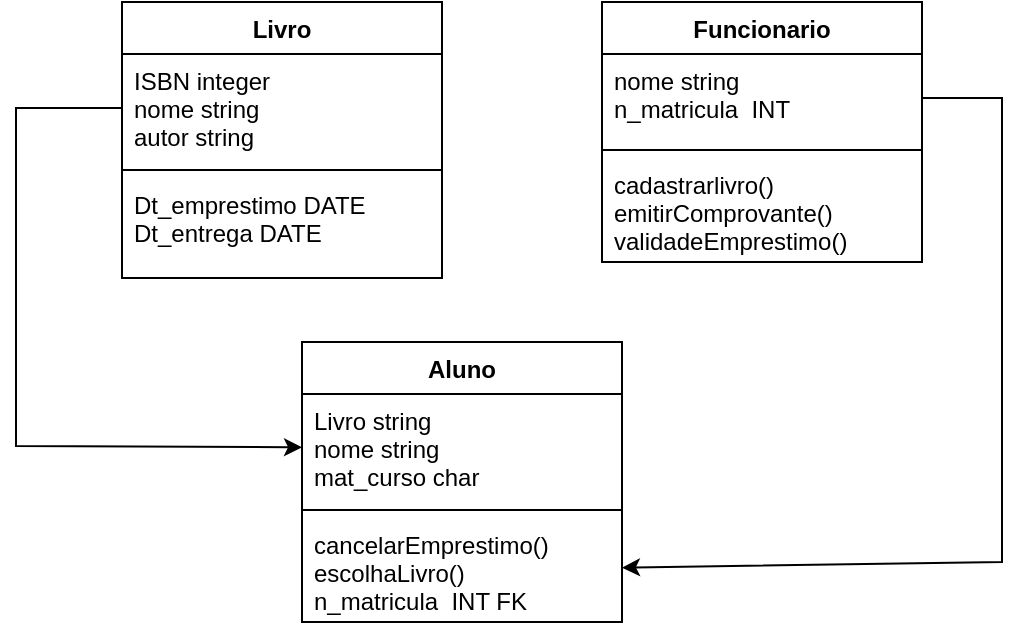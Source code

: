 <mxfile version="13.7.5" type="github">
  <diagram id="mV1RQQEK0QjV3akH6mPQ" name="Page-1">
    <mxGraphModel dx="1067" dy="515" grid="1" gridSize="10" guides="1" tooltips="1" connect="1" arrows="1" fold="1" page="1" pageScale="1" pageWidth="827" pageHeight="1169" math="0" shadow="0">
      <root>
        <mxCell id="0" />
        <mxCell id="1" parent="0" />
        <mxCell id="HRIKkEg6Wfrd1xYWzEPz-36" style="rounded=0;orthogonalLoop=1;jettySize=auto;html=1;exitX=0;exitY=0.5;exitDx=0;exitDy=0;" edge="1" parent="1" source="HRIKkEg6Wfrd1xYWzEPz-24" target="HRIKkEg6Wfrd1xYWzEPz-32">
          <mxGeometry relative="1" as="geometry">
            <Array as="points">
              <mxPoint x="140" y="183" />
              <mxPoint x="140" y="270" />
              <mxPoint x="140" y="352" />
            </Array>
          </mxGeometry>
        </mxCell>
        <mxCell id="HRIKkEg6Wfrd1xYWzEPz-38" style="edgeStyle=none;rounded=0;orthogonalLoop=1;jettySize=auto;html=1;exitX=1;exitY=0.5;exitDx=0;exitDy=0;" edge="1" parent="1" source="HRIKkEg6Wfrd1xYWzEPz-28" target="HRIKkEg6Wfrd1xYWzEPz-34">
          <mxGeometry relative="1" as="geometry">
            <mxPoint x="613" y="170" as="sourcePoint" />
            <Array as="points">
              <mxPoint x="633" y="178" />
              <mxPoint x="633" y="410" />
            </Array>
          </mxGeometry>
        </mxCell>
        <mxCell id="HRIKkEg6Wfrd1xYWzEPz-23" value="Livro" style="swimlane;fontStyle=1;align=center;verticalAlign=top;childLayout=stackLayout;horizontal=1;startSize=26;horizontalStack=0;resizeParent=1;resizeParentMax=0;resizeLast=0;collapsible=1;marginBottom=0;" vertex="1" parent="1">
          <mxGeometry x="193" y="130" width="160" height="138" as="geometry" />
        </mxCell>
        <mxCell id="HRIKkEg6Wfrd1xYWzEPz-24" value="ISBN integer&#xa;nome string&#xa;autor string" style="text;strokeColor=none;fillColor=none;align=left;verticalAlign=top;spacingLeft=4;spacingRight=4;overflow=hidden;rotatable=0;points=[[0,0.5],[1,0.5]];portConstraint=eastwest;" vertex="1" parent="HRIKkEg6Wfrd1xYWzEPz-23">
          <mxGeometry y="26" width="160" height="54" as="geometry" />
        </mxCell>
        <mxCell id="HRIKkEg6Wfrd1xYWzEPz-25" value="" style="line;strokeWidth=1;fillColor=none;align=left;verticalAlign=middle;spacingTop=-1;spacingLeft=3;spacingRight=3;rotatable=0;labelPosition=right;points=[];portConstraint=eastwest;" vertex="1" parent="HRIKkEg6Wfrd1xYWzEPz-23">
          <mxGeometry y="80" width="160" height="8" as="geometry" />
        </mxCell>
        <mxCell id="HRIKkEg6Wfrd1xYWzEPz-26" value="Dt_emprestimo DATE&#xa;Dt_entrega DATE&#xa;" style="text;strokeColor=none;fillColor=none;align=left;verticalAlign=top;spacingLeft=4;spacingRight=4;overflow=hidden;rotatable=0;points=[[0,0.5],[1,0.5]];portConstraint=eastwest;" vertex="1" parent="HRIKkEg6Wfrd1xYWzEPz-23">
          <mxGeometry y="88" width="160" height="50" as="geometry" />
        </mxCell>
        <mxCell id="HRIKkEg6Wfrd1xYWzEPz-27" value="Funcionario" style="swimlane;fontStyle=1;align=center;verticalAlign=top;childLayout=stackLayout;horizontal=1;startSize=26;horizontalStack=0;resizeParent=1;resizeParentMax=0;resizeLast=0;collapsible=1;marginBottom=0;" vertex="1" parent="1">
          <mxGeometry x="433" y="130" width="160" height="130" as="geometry" />
        </mxCell>
        <mxCell id="HRIKkEg6Wfrd1xYWzEPz-28" value="nome string&#xa;n_matricula  INT" style="text;strokeColor=none;fillColor=none;align=left;verticalAlign=top;spacingLeft=4;spacingRight=4;overflow=hidden;rotatable=0;points=[[0,0.5],[1,0.5]];portConstraint=eastwest;" vertex="1" parent="HRIKkEg6Wfrd1xYWzEPz-27">
          <mxGeometry y="26" width="160" height="44" as="geometry" />
        </mxCell>
        <mxCell id="HRIKkEg6Wfrd1xYWzEPz-29" value="" style="line;strokeWidth=1;fillColor=none;align=left;verticalAlign=middle;spacingTop=-1;spacingLeft=3;spacingRight=3;rotatable=0;labelPosition=right;points=[];portConstraint=eastwest;" vertex="1" parent="HRIKkEg6Wfrd1xYWzEPz-27">
          <mxGeometry y="70" width="160" height="8" as="geometry" />
        </mxCell>
        <mxCell id="HRIKkEg6Wfrd1xYWzEPz-30" value="cadastrarlivro()&#xa;emitirComprovante()&#xa;validadeEmprestimo()&#xa;" style="text;strokeColor=none;fillColor=none;align=left;verticalAlign=top;spacingLeft=4;spacingRight=4;overflow=hidden;rotatable=0;points=[[0,0.5],[1,0.5]];portConstraint=eastwest;" vertex="1" parent="HRIKkEg6Wfrd1xYWzEPz-27">
          <mxGeometry y="78" width="160" height="52" as="geometry" />
        </mxCell>
        <mxCell id="HRIKkEg6Wfrd1xYWzEPz-31" value="Aluno" style="swimlane;fontStyle=1;align=center;verticalAlign=top;childLayout=stackLayout;horizontal=1;startSize=26;horizontalStack=0;resizeParent=1;resizeParentMax=0;resizeLast=0;collapsible=1;marginBottom=0;" vertex="1" parent="1">
          <mxGeometry x="283" y="300" width="160" height="140" as="geometry" />
        </mxCell>
        <mxCell id="HRIKkEg6Wfrd1xYWzEPz-32" value="Livro string&#xa;nome string&#xa;mat_curso char&#xa;" style="text;strokeColor=none;fillColor=none;align=left;verticalAlign=top;spacingLeft=4;spacingRight=4;overflow=hidden;rotatable=0;points=[[0,0.5],[1,0.5]];portConstraint=eastwest;" vertex="1" parent="HRIKkEg6Wfrd1xYWzEPz-31">
          <mxGeometry y="26" width="160" height="54" as="geometry" />
        </mxCell>
        <mxCell id="HRIKkEg6Wfrd1xYWzEPz-33" value="" style="line;strokeWidth=1;fillColor=none;align=left;verticalAlign=middle;spacingTop=-1;spacingLeft=3;spacingRight=3;rotatable=0;labelPosition=right;points=[];portConstraint=eastwest;" vertex="1" parent="HRIKkEg6Wfrd1xYWzEPz-31">
          <mxGeometry y="80" width="160" height="8" as="geometry" />
        </mxCell>
        <mxCell id="HRIKkEg6Wfrd1xYWzEPz-34" value="cancelarEmprestimo()&#xa;escolhaLivro()&#xa;n_matricula  INT FK&#xa;" style="text;strokeColor=none;fillColor=none;align=left;verticalAlign=top;spacingLeft=4;spacingRight=4;overflow=hidden;rotatable=0;points=[[0,0.5],[1,0.5]];portConstraint=eastwest;" vertex="1" parent="HRIKkEg6Wfrd1xYWzEPz-31">
          <mxGeometry y="88" width="160" height="52" as="geometry" />
        </mxCell>
      </root>
    </mxGraphModel>
  </diagram>
</mxfile>
